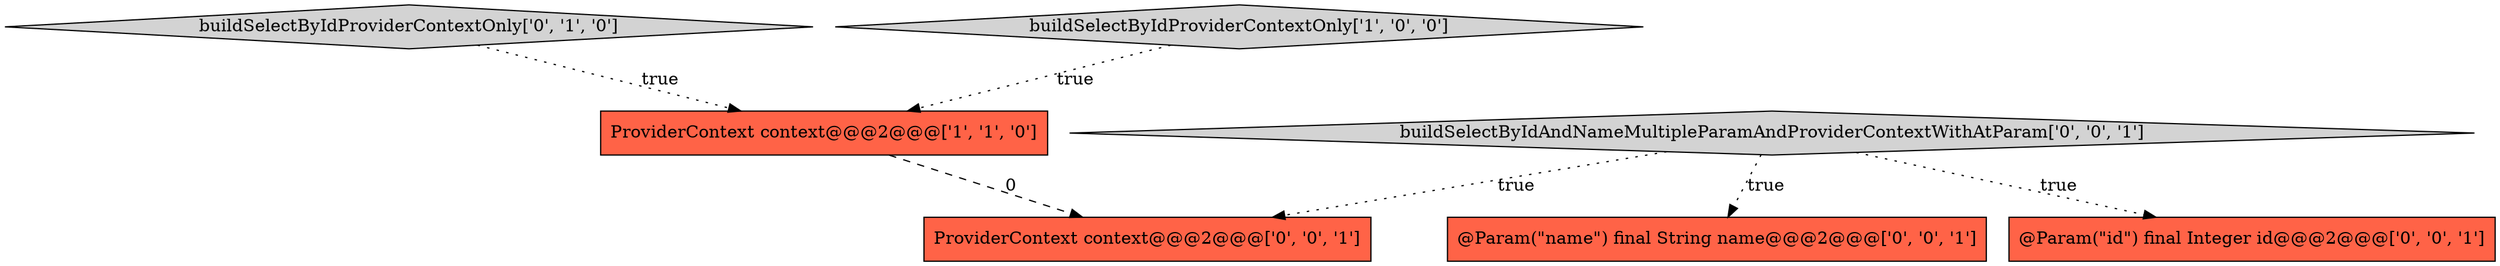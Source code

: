 digraph {
3 [style = filled, label = "@Param(\"id\") final Integer id@@@2@@@['0', '0', '1']", fillcolor = tomato, shape = box image = "AAA0AAABBB3BBB"];
2 [style = filled, label = "buildSelectByIdProviderContextOnly['0', '1', '0']", fillcolor = lightgray, shape = diamond image = "AAA0AAABBB2BBB"];
1 [style = filled, label = "ProviderContext context@@@2@@@['1', '1', '0']", fillcolor = tomato, shape = box image = "AAA0AAABBB1BBB"];
6 [style = filled, label = "ProviderContext context@@@2@@@['0', '0', '1']", fillcolor = tomato, shape = box image = "AAA0AAABBB3BBB"];
0 [style = filled, label = "buildSelectByIdProviderContextOnly['1', '0', '0']", fillcolor = lightgray, shape = diamond image = "AAA0AAABBB1BBB"];
5 [style = filled, label = "@Param(\"name\") final String name@@@2@@@['0', '0', '1']", fillcolor = tomato, shape = box image = "AAA0AAABBB3BBB"];
4 [style = filled, label = "buildSelectByIdAndNameMultipleParamAndProviderContextWithAtParam['0', '0', '1']", fillcolor = lightgray, shape = diamond image = "AAA0AAABBB3BBB"];
4->5 [style = dotted, label="true"];
2->1 [style = dotted, label="true"];
1->6 [style = dashed, label="0"];
0->1 [style = dotted, label="true"];
4->6 [style = dotted, label="true"];
4->3 [style = dotted, label="true"];
}
